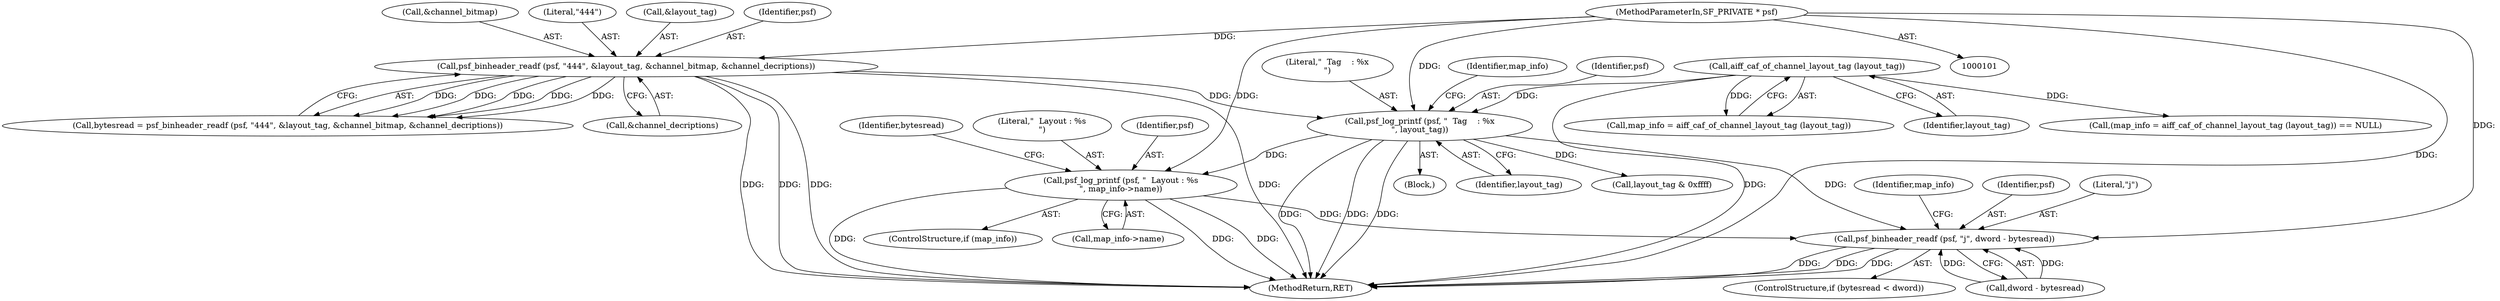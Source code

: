 digraph "0_libsndfile_f833c53cb596e9e1792949f762e0b33661822748@pointer" {
"1000136" [label="(Call,psf_log_printf (psf, \"  Layout : %s\n\", map_info->name))"];
"1000130" [label="(Call,psf_log_printf (psf, \"  Tag    : %x\n\", layout_tag))"];
"1000112" [label="(Call,psf_binheader_readf (psf, \"444\", &layout_tag, &channel_bitmap, &channel_decriptions))"];
"1000102" [label="(MethodParameterIn,SF_PRIVATE * psf)"];
"1000125" [label="(Call,aiff_caf_of_channel_layout_tag (layout_tag))"];
"1000146" [label="(Call,psf_binheader_readf (psf, \"j\", dword - bytesread))"];
"1000136" [label="(Call,psf_log_printf (psf, \"  Layout : %s\n\", map_info->name))"];
"1000104" [label="(Block,)"];
"1000113" [label="(Identifier,psf)"];
"1000126" [label="(Identifier,layout_tag)"];
"1000135" [label="(Identifier,map_info)"];
"1000133" [label="(Identifier,layout_tag)"];
"1000119" [label="(Call,&channel_decriptions)"];
"1000134" [label="(ControlStructure,if (map_info))"];
"1000138" [label="(Literal,\"  Layout : %s\n\")"];
"1000169" [label="(Call,layout_tag & 0xffff)"];
"1000155" [label="(Identifier,map_info)"];
"1000123" [label="(Call,map_info = aiff_caf_of_channel_layout_tag (layout_tag))"];
"1000147" [label="(Identifier,psf)"];
"1000148" [label="(Literal,\"j\")"];
"1000110" [label="(Call,bytesread = psf_binheader_readf (psf, \"444\", &layout_tag, &channel_bitmap, &channel_decriptions))"];
"1000131" [label="(Identifier,psf)"];
"1000146" [label="(Call,psf_binheader_readf (psf, \"j\", dword - bytesread))"];
"1000139" [label="(Call,map_info->name)"];
"1000117" [label="(Call,&channel_bitmap)"];
"1000122" [label="(Call,(map_info = aiff_caf_of_channel_layout_tag (layout_tag)) == NULL)"];
"1000125" [label="(Call,aiff_caf_of_channel_layout_tag (layout_tag))"];
"1000142" [label="(ControlStructure,if (bytesread < dword))"];
"1000149" [label="(Call,dword - bytesread)"];
"1000137" [label="(Identifier,psf)"];
"1000102" [label="(MethodParameterIn,SF_PRIVATE * psf)"];
"1000114" [label="(Literal,\"444\")"];
"1000112" [label="(Call,psf_binheader_readf (psf, \"444\", &layout_tag, &channel_bitmap, &channel_decriptions))"];
"1000203" [label="(MethodReturn,RET)"];
"1000115" [label="(Call,&layout_tag)"];
"1000144" [label="(Identifier,bytesread)"];
"1000130" [label="(Call,psf_log_printf (psf, \"  Tag    : %x\n\", layout_tag))"];
"1000132" [label="(Literal,\"  Tag    : %x\n\")"];
"1000136" -> "1000134"  [label="AST: "];
"1000136" -> "1000139"  [label="CFG: "];
"1000137" -> "1000136"  [label="AST: "];
"1000138" -> "1000136"  [label="AST: "];
"1000139" -> "1000136"  [label="AST: "];
"1000144" -> "1000136"  [label="CFG: "];
"1000136" -> "1000203"  [label="DDG: "];
"1000136" -> "1000203"  [label="DDG: "];
"1000136" -> "1000203"  [label="DDG: "];
"1000130" -> "1000136"  [label="DDG: "];
"1000102" -> "1000136"  [label="DDG: "];
"1000136" -> "1000146"  [label="DDG: "];
"1000130" -> "1000104"  [label="AST: "];
"1000130" -> "1000133"  [label="CFG: "];
"1000131" -> "1000130"  [label="AST: "];
"1000132" -> "1000130"  [label="AST: "];
"1000133" -> "1000130"  [label="AST: "];
"1000135" -> "1000130"  [label="CFG: "];
"1000130" -> "1000203"  [label="DDG: "];
"1000130" -> "1000203"  [label="DDG: "];
"1000130" -> "1000203"  [label="DDG: "];
"1000112" -> "1000130"  [label="DDG: "];
"1000102" -> "1000130"  [label="DDG: "];
"1000125" -> "1000130"  [label="DDG: "];
"1000130" -> "1000146"  [label="DDG: "];
"1000130" -> "1000169"  [label="DDG: "];
"1000112" -> "1000110"  [label="AST: "];
"1000112" -> "1000119"  [label="CFG: "];
"1000113" -> "1000112"  [label="AST: "];
"1000114" -> "1000112"  [label="AST: "];
"1000115" -> "1000112"  [label="AST: "];
"1000117" -> "1000112"  [label="AST: "];
"1000119" -> "1000112"  [label="AST: "];
"1000110" -> "1000112"  [label="CFG: "];
"1000112" -> "1000203"  [label="DDG: "];
"1000112" -> "1000203"  [label="DDG: "];
"1000112" -> "1000203"  [label="DDG: "];
"1000112" -> "1000203"  [label="DDG: "];
"1000112" -> "1000110"  [label="DDG: "];
"1000112" -> "1000110"  [label="DDG: "];
"1000112" -> "1000110"  [label="DDG: "];
"1000112" -> "1000110"  [label="DDG: "];
"1000112" -> "1000110"  [label="DDG: "];
"1000102" -> "1000112"  [label="DDG: "];
"1000102" -> "1000101"  [label="AST: "];
"1000102" -> "1000203"  [label="DDG: "];
"1000102" -> "1000146"  [label="DDG: "];
"1000125" -> "1000123"  [label="AST: "];
"1000125" -> "1000126"  [label="CFG: "];
"1000126" -> "1000125"  [label="AST: "];
"1000123" -> "1000125"  [label="CFG: "];
"1000125" -> "1000203"  [label="DDG: "];
"1000125" -> "1000122"  [label="DDG: "];
"1000125" -> "1000123"  [label="DDG: "];
"1000146" -> "1000142"  [label="AST: "];
"1000146" -> "1000149"  [label="CFG: "];
"1000147" -> "1000146"  [label="AST: "];
"1000148" -> "1000146"  [label="AST: "];
"1000149" -> "1000146"  [label="AST: "];
"1000155" -> "1000146"  [label="CFG: "];
"1000146" -> "1000203"  [label="DDG: "];
"1000146" -> "1000203"  [label="DDG: "];
"1000146" -> "1000203"  [label="DDG: "];
"1000149" -> "1000146"  [label="DDG: "];
"1000149" -> "1000146"  [label="DDG: "];
}

